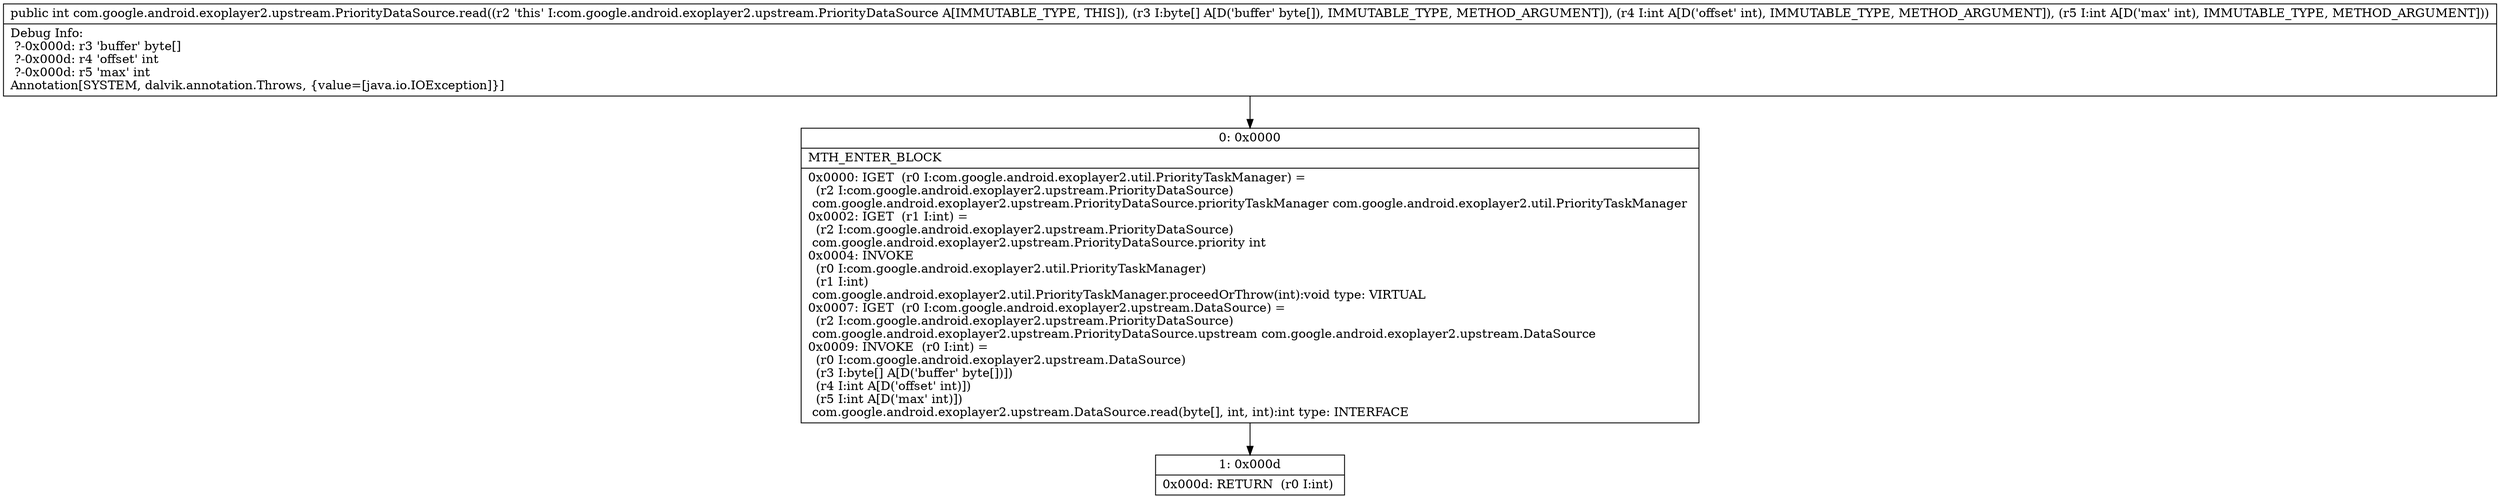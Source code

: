 digraph "CFG forcom.google.android.exoplayer2.upstream.PriorityDataSource.read([BII)I" {
Node_0 [shape=record,label="{0\:\ 0x0000|MTH_ENTER_BLOCK\l|0x0000: IGET  (r0 I:com.google.android.exoplayer2.util.PriorityTaskManager) = \l  (r2 I:com.google.android.exoplayer2.upstream.PriorityDataSource)\l com.google.android.exoplayer2.upstream.PriorityDataSource.priorityTaskManager com.google.android.exoplayer2.util.PriorityTaskManager \l0x0002: IGET  (r1 I:int) = \l  (r2 I:com.google.android.exoplayer2.upstream.PriorityDataSource)\l com.google.android.exoplayer2.upstream.PriorityDataSource.priority int \l0x0004: INVOKE  \l  (r0 I:com.google.android.exoplayer2.util.PriorityTaskManager)\l  (r1 I:int)\l com.google.android.exoplayer2.util.PriorityTaskManager.proceedOrThrow(int):void type: VIRTUAL \l0x0007: IGET  (r0 I:com.google.android.exoplayer2.upstream.DataSource) = \l  (r2 I:com.google.android.exoplayer2.upstream.PriorityDataSource)\l com.google.android.exoplayer2.upstream.PriorityDataSource.upstream com.google.android.exoplayer2.upstream.DataSource \l0x0009: INVOKE  (r0 I:int) = \l  (r0 I:com.google.android.exoplayer2.upstream.DataSource)\l  (r3 I:byte[] A[D('buffer' byte[])])\l  (r4 I:int A[D('offset' int)])\l  (r5 I:int A[D('max' int)])\l com.google.android.exoplayer2.upstream.DataSource.read(byte[], int, int):int type: INTERFACE \l}"];
Node_1 [shape=record,label="{1\:\ 0x000d|0x000d: RETURN  (r0 I:int) \l}"];
MethodNode[shape=record,label="{public int com.google.android.exoplayer2.upstream.PriorityDataSource.read((r2 'this' I:com.google.android.exoplayer2.upstream.PriorityDataSource A[IMMUTABLE_TYPE, THIS]), (r3 I:byte[] A[D('buffer' byte[]), IMMUTABLE_TYPE, METHOD_ARGUMENT]), (r4 I:int A[D('offset' int), IMMUTABLE_TYPE, METHOD_ARGUMENT]), (r5 I:int A[D('max' int), IMMUTABLE_TYPE, METHOD_ARGUMENT]))  | Debug Info:\l  ?\-0x000d: r3 'buffer' byte[]\l  ?\-0x000d: r4 'offset' int\l  ?\-0x000d: r5 'max' int\lAnnotation[SYSTEM, dalvik.annotation.Throws, \{value=[java.io.IOException]\}]\l}"];
MethodNode -> Node_0;
Node_0 -> Node_1;
}

